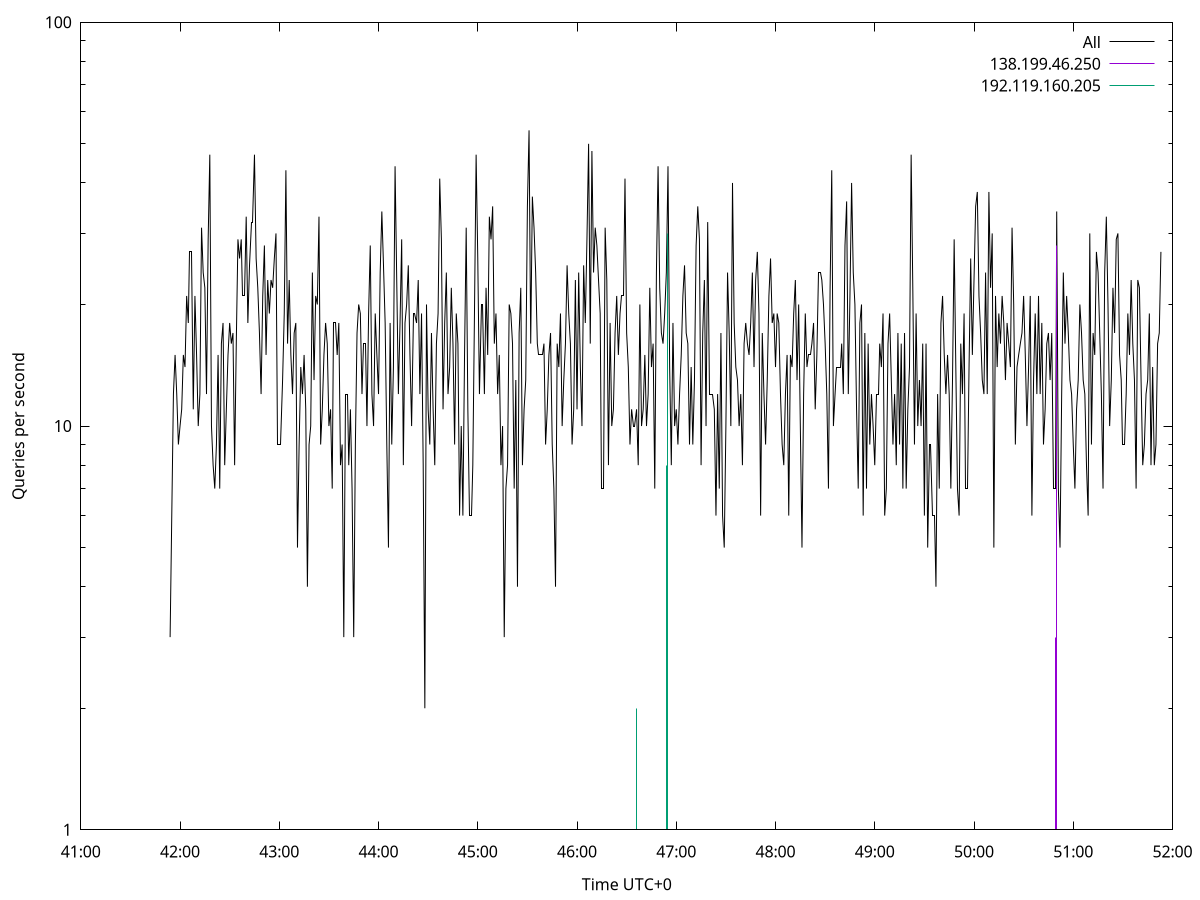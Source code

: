 set terminal pngcairo size 1024,768
set output 'Sun Jan  7 18:41:54 2024.png'
set ylabel 'Queries per second'
set xlabel 'Time UTC+0'
set xdata time
set timefmt "%s"
set log y
plot \
'-' using 1:2 linecolor 0 linetype 2 with lines title 'All', \
'-' using 1:2 linecolor 1 linetype 3 with impulses title "138.199.46.250", \
'-' using 1:2 linecolor 2 linetype 3 with impulses title "192.119.160.205"
1704627714 3
1704627715 6
1704627716 12
1704627717 15
1704627718 12
1704627719 9
1704627720 10
1704627721 11
1704627722 15
1704627723 14
1704627724 21
1704627725 18
1704627726 27
1704627727 27
1704627728 11
1704627729 21
1704627730 15
1704627731 10
1704627732 12
1704627733 31
1704627734 24
1704627735 22
1704627736 12
1704627737 29
1704627738 47
1704627739 10
1704627740 8
1704627741 7
1704627742 9
1704627743 15
1704627744 7
1704627745 16
1704627746 18
1704627747 8
1704627748 11
1704627749 15
1704627750 18
1704627751 16
1704627752 17
1704627753 8
1704627754 16
1704627755 29
1704627756 26
1704627757 29
1704627758 21
1704627759 21
1704627760 33
1704627761 18
1704627762 25
1704627763 32
1704627764 32
1704627765 47
1704627766 26
1704627767 22
1704627768 17
1704627769 12
1704627770 21
1704627771 28
1704627772 15
1704627773 23
1704627774 19
1704627775 23
1704627776 22
1704627777 26
1704627778 30
1704627779 9
1704627780 9
1704627781 9
1704627782 13
1704627783 19
1704627784 43
1704627785 16
1704627786 23
1704627787 15
1704627788 12
1704627789 17
1704627790 18
1704627791 5
1704627792 9
1704627793 14
1704627794 12
1704627795 15
1704627796 11
1704627797 4
1704627798 9
1704627799 10
1704627800 24
1704627801 13
1704627802 21
1704627803 20
1704627804 33
1704627805 9
1704627806 11
1704627807 15
1704627808 18
1704627809 16
1704627810 10
1704627811 11
1704627812 7
1704627813 18
1704627814 18
1704627815 15
1704627816 18
1704627817 8
1704627818 9
1704627819 3
1704627820 12
1704627821 12
1704627822 8
1704627823 11
1704627824 7
1704627825 3
1704627826 9
1704627827 17
1704627828 20
1704627829 19
1704627830 12
1704627831 16
1704627832 16
1704627833 10
1704627834 19
1704627835 28
1704627836 12
1704627837 10
1704627838 19
1704627839 15
1704627840 12
1704627841 24
1704627842 34
1704627843 25
1704627844 18
1704627845 9
1704627846 5
1704627847 18
1704627848 9
1704627849 14
1704627850 44
1704627851 23
1704627852 12
1704627853 18
1704627854 29
1704627855 8
1704627856 18
1704627857 20
1704627858 25
1704627859 15
1704627860 10
1704627861 19
1704627862 19
1704627863 18
1704627864 23
1704627865 12
1704627866 19
1704627867 8
1704627868 2
1704627869 20
1704627870 11
1704627871 9
1704627872 17
1704627873 11
1704627874 8
1704627875 16
1704627876 19
1704627877 41
1704627878 29
1704627879 11
1704627880 18
1704627881 24
1704627882 12
1704627883 14
1704627884 22
1704627885 16
1704627886 9
1704627887 19
1704627888 16
1704627889 6
1704627890 10
1704627891 6
1704627892 15
1704627893 31
1704627894 11
1704627895 6
1704627896 6
1704627897 8
1704627898 19
1704627899 47
1704627900 26
1704627901 12
1704627902 20
1704627903 20
1704627904 12
1704627905 22
1704627906 15
1704627907 33
1704627908 29
1704627909 35
1704627910 16
1704627911 19
1704627912 12
1704627913 15
1704627914 8
1704627915 10
1704627916 3
1704627917 7
1704627918 8
1704627919 20
1704627920 19
1704627921 16
1704627922 7
1704627923 13
1704627924 4
1704627925 17
1704627926 22
1704627927 8
1704627928 11
1704627929 13
1704627930 35
1704627931 54
1704627932 16
1704627933 37
1704627934 31
1704627935 24
1704627936 16
1704627937 15
1704627938 15
1704627939 15
1704627940 16
1704627941 9
1704627942 11
1704627943 15
1704627944 17
1704627945 9
1704627946 7
1704627947 4
1704627948 16
1704627949 14
1704627950 19
1704627951 10
1704627952 13
1704627953 16
1704627954 25
1704627955 19
1704627956 16
1704627957 9
1704627958 11
1704627959 23
1704627960 11
1704627961 24
1704627962 14
1704627963 10
1704627964 25
1704627965 18
1704627966 29
1704627967 50
1704627968 16
1704627969 48
1704627970 24
1704627971 31
1704627972 28
1704627973 23
1704627974 19
1704627975 7
1704627976 7
1704627977 31
1704627978 23
1704627979 8
1704627980 18
1704627981 10
1704627982 11
1704627983 17
1704627984 21
1704627985 15
1704627986 19
1704627987 21
1704627988 21
1704627989 41
1704627990 17
1704627991 14
1704627992 9
1704627993 11
1704627994 10
1704627995 10
1704627996 11
1704627997 8
1704627998 20
1704627999 10
1704628000 11
1704628001 15
1704628002 10
1704628003 12
1704628004 22
1704628005 14
1704628006 16
1704628007 7
1704628008 24
1704628009 44
1704628010 22
1704628011 17
1704628012 16
1704628013 19
1704628014 24
1704628015 44
1704628016 14
1704628017 8
1704628018 18
1704628019 10
1704628020 11
1704628021 9
1704628022 12
1704628023 15
1704628024 21
1704628025 25
1704628026 17
1704628027 16
1704628028 9
1704628029 14
1704628030 9
1704628031 13
1704628032 28
1704628033 35
1704628034 29
1704628035 8
1704628036 17
1704628037 23
1704628038 10
1704628039 32
1704628040 12
1704628041 12
1704628042 12
1704628043 11
1704628044 6
1704628045 12
1704628046 7
1704628047 17
1704628048 6
1704628049 5
1704628050 10
1704628051 24
1704628052 17
1704628053 10
1704628054 40
1704628055 18
1704628056 14
1704628057 13
1704628058 10
1704628059 12
1704628060 8
1704628061 16
1704628062 18
1704628063 16
1704628064 15
1704628065 18
1704628066 24
1704628067 14
1704628068 23
1704628069 27
1704628070 19
1704628071 6
1704628072 17
1704628073 12
1704628074 9
1704628075 13
1704628076 21
1704628077 26
1704628078 18
1704628079 19
1704628080 14
1704628081 19
1704628082 18
1704628083 12
1704628084 9
1704628085 8
1704628086 12
1704628087 15
1704628088 6
1704628089 15
1704628090 14
1704628091 19
1704628092 23
1704628093 13
1704628094 20
1704628095 10
1704628096 5
1704628097 12
1704628098 19
1704628099 14
1704628100 15
1704628101 15
1704628102 16
1704628103 18
1704628104 11
1704628105 15
1704628106 24
1704628107 24
1704628108 23
1704628109 20
1704628110 16
1704628111 12
1704628112 7
1704628113 22
1704628114 43
1704628115 10
1704628116 12
1704628117 14
1704628118 14
1704628119 14
1704628120 16
1704628121 12
1704628122 28
1704628123 36
1704628124 12
1704628125 21
1704628126 40
1704628127 24
1704628128 20
1704628129 11
1704628130 7
1704628131 18
1704628132 20
1704628133 6
1704628134 17
1704628135 7
1704628136 16
1704628137 9
1704628138 12
1704628139 10
1704628140 8
1704628141 12
1704628142 12
1704628143 16
1704628144 14
1704628145 19
1704628146 6
1704628147 7
1704628148 16
1704628149 19
1704628150 13
1704628151 9
1704628152 12
1704628153 8
1704628154 17
1704628155 9
1704628156 16
1704628157 7
1704628158 17
1704628159 7
1704628160 11
1704628161 14
1704628162 47
1704628163 22
1704628164 9
1704628165 19
1704628166 10
1704628167 13
1704628168 10
1704628169 16
1704628170 6
1704628171 16
1704628172 5
1704628173 9
1704628174 9
1704628175 6
1704628176 6
1704628177 4
1704628178 12
1704628179 7
1704628180 18
1704628181 21
1704628182 15
1704628183 12
1704628184 15
1704628185 12
1704628186 7
1704628187 13
1704628188 29
1704628189 14
1704628190 7
1704628191 6
1704628192 16
1704628193 12
1704628194 19
1704628195 7
1704628196 7
1704628197 14
1704628198 26
1704628199 15
1704628200 23
1704628201 35
1704628202 38
1704628203 21
1704628204 17
1704628205 13
1704628206 12
1704628207 24
1704628208 12
1704628209 38
1704628210 22
1704628211 30
1704628212 5
1704628213 21
1704628214 14
1704628215 19
1704628216 16
1704628217 21
1704628218 18
1704628219 13
1704628220 18
1704628221 16
1704628222 14
1704628223 31
1704628224 20
1704628225 9
1704628226 14
1704628227 15
1704628228 16
1704628229 17
1704628230 21
1704628231 15
1704628232 10
1704628233 14
1704628234 21
1704628235 6
1704628236 13
1704628237 19
1704628238 12
1704628239 21
1704628240 12
1704628241 18
1704628242 9
1704628243 11
1704628244 16
1704628245 17
1704628246 13
1704628247 17
1704628248 7
1704628249 7
1704628250 34
1704628251 7
1704628252 5
1704628253 12
1704628254 24
1704628255 16
1704628256 21
1704628257 17
1704628258 13
1704628259 12
1704628260 9
1704628261 7
1704628262 11
1704628263 13
1704628264 20
1704628265 17
1704628266 13
1704628267 12
1704628268 8
1704628269 6
1704628270 30
1704628271 9
1704628272 17
1704628273 15
1704628274 27
1704628275 24
1704628276 17
1704628277 12
1704628278 7
1704628279 24
1704628280 33
1704628281 20
1704628282 10
1704628283 13
1704628284 22
1704628285 17
1704628286 29
1704628287 30
1704628288 15
1704628289 13
1704628290 9
1704628291 9
1704628292 12
1704628293 19
1704628294 15
1704628295 23
1704628296 16
1704628297 13
1704628298 7
1704628299 23
1704628300 22
1704628301 13
1704628302 8
1704628303 9
1704628304 12
1704628305 13
1704628306 19
1704628307 8
1704628308 14
1704628309 8
1704628310 9
1704628311 16
1704628312 17
1704628313 27

e
1704627934 1
1704628247 1
1704628249 3
1704628250 28

e
1704627996 2
1704628014 8
1704628015 30

e
